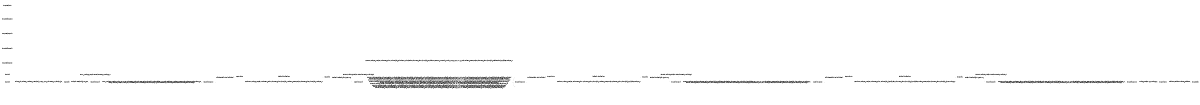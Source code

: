 digraph IKE_RESPONDER{
rankdir = LR;
size = "8,5"
node [shape = circle, label="ike_responder_idle"] ike_responder_idle;
node [shape = circle, label="ike_responder_idle"] ike_responder_failed;
node [shape = circle, label="ike_responder_sa_init"] ike_responder_sa_init;
node [shape = circle, label="ike_responder_sa_init_request_wait"] ike_responder_sa_init_request_wait;
node [shape = circle, label="ike_responder_sa_init_response_sent"] ike_responder_sa_init_response_sent;
node [shape = circle, label="ike_responder_sa_init_done"] ike_responder_sa_init_done;
node [shape = circle, label="ike_responder_auth_1"] ike_responder_auth_1;
node [shape = circle, label="ike_responder_auth_1_request_wait"] ike_responder_auth_1_request_wait;
node [shape = circle, label="ike_responder_auth_1_response_sent"] ike_responder_auth_1_response_sent;
node [shape = circle, label="ike_responder_auth_1_done"] ike_responder_auth_1_done;
node [shape = circle, label="ike_responder_auth_2"] ike_responder_auth_2;
node [shape = circle, label="ike_responder_auth_2_request_wait"] ike_responder_auth_2_request_wait;
node [shape = circle, label="ike_responder_auth_2_response_sent"] ike_responder_auth_2_response_sent;
node [shape = circle, label="ike_responder_auth_2_done"] ike_responder_auth_2_done;
node [shape = circle, label="ike_responder_auth_3"] ike_responder_auth_3;
node [shape = circle, label="ike_responder_auth_3_request_wait"] ike_responder_auth_3_request_wait;
node [shape = circle, label="ike_responder_auth_3_response_sent"] ike_responder_auth_3_response_sent;
node [shape = circle, label="ike_responder_auth_3_done"] ike_responder_auth_3_done;
node [shape = circle, label="ike_responder_keepalive"] ike_responder_keepalive;
node [shape = circle, label="ike_responder_keepalive_request_sent"] ike_responder_keepalive_request_sent;
node [shape = circle, label="ike_responder_keepalive_response_wait"] ike_responder_keepalive_response_wait;
node [shape = circle, label="ike_responder_keepalive_request_wait"] ike_responder_keepalive_request_wait;
node [shape = circle, label="ike_responder_keepalive_response_sent"] ike_responder_keepalive_response_sent;
node [shape = circle, label="ike_responder_keepalive_done"] ike_responder_keepalive_done;

//initial_state: ike_responder_idle
//state variables: internal_ike_udp{send_ike_initiator_packet, send_ike_responder_packet, null}<null>; internal_ike_sip{child_sa_established, null}<null>; ike_exchange_start{true, false}<false>; my_ike_retransmission_needed{true, false}<false>; role{requester, responder, null}<null>; dynamic_update_enabled{true, false}<false>; ike_sa_established{true, false}<false>; child_sa_established{true, false}<false>; my_last_sent_ike_msg{ike_sa_init, ike_auth_1, ike_auth_2, ike_auth_3, ike_keepalive, null}<null>; my_last_rcvd_ike_msg{ike_sa_init, ike_auth_1, ike_auth_2, ike_auth_3, ike_keepalive, null}<null>; my_last_sent_payload{configuration, certificate_and_authentication_and_eap-request-aka-challenge, authentication_eap-request-aka-challenge, eap-request-aka-challenge, eap-success, authentication, configuration_and_authentication, null}<null>; my_last_rcvd_payload{configuration, configuration_and_certreq, eap-response-aka-challenge, authentication, null}<null>; received_certreq{true, false}<false>; sent_certificate{true, false}<false>; sent_auth{true, false}<false>; sent_eap_success{true, false}<false>;
//number variables: my_imid{0, 8}<0, ((my_imid+1) mod 8)>; my_rmid{0, 8}<0, ((my_rmid+1) mod 8)>; rnum{0, 3}<0, rnum+1>; iip{0, 5}<0, rcvd_src_addr>;
//define: check_other_rmid := (other_rmid=my_rmid); check_other_imid := (other_imid=((my_imid+1) mod 8)); check_retransmission := (other_imid=my_imid); check_trials := rnum>1;

// IKE_SA_INIT
ike_responder_idle -> ike_responder_sa_init [label = "internal_udp_ike=ready / internal_ike_udp=null, internal_ike_sip=null, ike_exchange_start=true, my_imid=0, my_rmid=0, my_last_sent_ike_msg=null, my_last_sent_payload=null"]
ike_responder_sa_init -> ike_responder_sa_init_request_wait [label = "ike_exchange_start / ike_exchange_start=false, role=responder"]
ike_responder_sa_init_request_wait -> ike_responder_sa_init_response_sent [label = "other_imid=0 & internal_udp_ike=rcvd_ike_packet & rcvd_src_addr!=ue_uip & eip=ue_eip & other_last_sent_ike_msg=ike_sa_init / my_last_rcvd_ike_msg=ike_sa_init, my_last_rcvd_payload=null, dynamic_update_enabled=true, iip=rcvd_src_addr, ike_sa_established=true, internal_ike_udp=send_ike_responder_packet, my_last_sent_ike_msg=ike_sa_init, internal_udp_ike=null"]
ike_responder_sa_init_request_wait -> ike_responder_sa_init_response_sent [label = "other_imid=0 & internal_udp_ike=rcvd_ike_packet & rcvd_src_addr=ue_uip & other_last_sent_ike_msg=ike_sa_init / my_last_rcvd_ike_msg=ike_sa_init, my_last_rcvd_payload=null, iip=rcvd_src_addr, ike_sa_established=true, internal_ike_udp=send_ike_responder_packet, my_last_sent_ike_msg=ike_sa_init, internal_udp_ike=null"]
ike_responder_sa_init_request_wait -> ike_responder_sa_init_request_wait [label = "other_imid!=0 & internal_udp_ike=rcvd_ike_packet / other_ike_retransmission_needed=true, internal_udp_ike=null"]
ike_responder_sa_init_response_sent -> ike_responder_sa_init_done [label = "internal_udp_ike=sent_ike_packet / role=null, internal_udp_ike=null"]

// IKE AUTH 1
ike_responder_sa_init_done -> ike_responder_auth_1 [label = "!ike_exchange_start / ike_exchange_start=true"]
ike_responder_auth_1 -> ike_responder_auth_1_request_wait [label = "ike_exchange_start / ike_exchange_start=false, role=responder, rnum=0"]
ike_responder_auth_1_request_wait -> ike_responder_sa_init_response_sent [label = "check_retransmission & internal_udp_ike=rcvd_ike_packet & other_last_sent_ike_msg=ike_sa_init / my_last_rcvd_ike_msg=ike_sa_init, my_last_rcvd_payload=null, internal_ike_udp=send_ike_responder_packet, my_last_sent_ike_msg=ike_sa_init, my_last_sent_payload=null, internal_udp_ike=null"]
// dynamic update enabled + cfgrequest/certreq -> cert/auth/eap-request-aka-challenge
ike_responder_auth_1_request_wait -> ike_responder_auth_1_response_sent [label = "check_other_imid & internal_udp_ike=rcvd_ike_packet & other_last_sent_ike_msg=ike_auth_1 & other_last_sent_payload=configuration_and_certreq & dynamic_update_enabled / my_last_rcvd_ike_msg=ike_auth_1, my_last_rcvd_payload=configuration_and_certreq, received_certreq=true, sent_certificate=true, sent_auth=true, my_imid=((my_imid+1) mod 8), iip=rcvd_src_addr, internal_ike_udp=send_ike_responder_packet, my_last_sent_ike_msg=ike_auth_1, my_last_sent_payload=certificate_authentication_eap-request-aka-challenge, internal_udp_ike=null"]
// dynamic update enabled + cfgrequest/certreq -> auth/eap-request-aka-challenge
ike_responder_auth_1_request_wait -> ike_responder_auth_1_response_sent [label = "check_other_imid & internal_udp_ike=rcvd_ike_packet & other_last_sent_ike_msg=ike_auth_1 & other_last_sent_payload=configuration_and_certreq & dynamic_update_enabled / my_last_rcvd_ike_msg=ike_auth_1, my_last_rcvd_payload=configuration_and_certreq, received_certreq=true, sent_certificate=false, sent_auth=true, my_imid=((my_imid+1) mod 8), iip=rcvd_src_addr, internal_ike_udp=send_ike_responder_packet, my_last_sent_ike_msg=ike_auth_1, my_last_sent_payload=authentication_eap-request-aka-challenge, internal_udp_ike=null"]
// dynamic update enabled + cfgrequest/certreq -> eap-request-aka-challenge
ike_responder_auth_1_request_wait -> ike_responder_auth_1_response_sent [label = "check_other_imid & internal_udp_ike=rcvd_ike_packet & other_last_sent_ike_msg=ike_auth_1 & other_last_sent_payload=configuration_and_certreq & dynamic_update_enabled / my_last_rcvd_ike_msg=ike_auth_1, my_last_rcvd_payload=configuration_and_certreq, received_certreq=true, sent_certificate=false, sent_auth=false, my_imid=((my_imid+1) mod 8), iip=rcvd_src_addr, internal_ike_udp=send_ike_responder_packet, my_last_sent_ike_msg=ike_auth_1, my_last_sent_payload=eap-request-aka-challenge, internal_udp_ike=null"]
// !dynamic update enabled + cfgrequest/certreq -> cert/auth/eap-request-aka-challenge
ike_responder_auth_1_request_wait -> ike_responder_auth_1_response_sent [label = "check_other_imid & internal_udp_ike=rcvd_ike_packet & other_last_sent_ike_msg=ike_auth_1 & other_last_sent_payload=configuration_and_certreq & !dynamic_update_enabled / my_last_rcvd_ike_msg=ike_auth_1, my_last_rcvd_payload=configuration_and_certreq, received_certreq=true, sent_certificate=true, sent_auth=true, my_imid=((my_imid+1) mod 8), internal_ike_udp=send_ike_responder_packet, my_last_sent_ike_msg=ike_auth_1, my_last_sent_payload=certificate_authentication_eap-request-aka-challenge, internal_udp_ike=null"]
// !dynamic update enabled + cfgrequest/certreq -> auth/eap-request-aka-challenge
ike_responder_auth_1_request_wait -> ike_responder_auth_1_response_sent [label = "check_other_imid & internal_udp_ike=rcvd_ike_packet & other_last_sent_ike_msg=ike_auth_1 & other_last_sent_payload=configuration_and_certreq & !dynamic_update_enabled / my_last_rcvd_ike_msg=ike_auth_1, my_last_rcvd_payload=configuration_and_certreq, received_certreq=true, sent_certificate=false, sent_auth=false, my_imid=((my_imid+1) mod 8), internal_ike_udp=send_ike_responder_packet, my_last_sent_ike_msg=ike_auth_1, my_last_sent_payload=authentication_eap-request-aka-challenge, internal_udp_ike=null"]
// !dynamic update enabled + cfgrequest/certreq -> eap-request-aka-challenge
ike_responder_auth_1_request_wait -> ike_responder_auth_1_response_sent [label = "check_other_imid & internal_udp_ike=rcvd_ike_packet & other_last_sent_ike_msg=ike_auth_1 & other_last_sent_payload=configuration_and_certreq & !dynamic_update_enabled / my_last_rcvd_ike_msg=ike_auth_1, my_last_rcvd_payload=configuration_and_certreq, my_imid=((my_imid+1) mod 8), internal_ike_udp=send_ike_responder_packet, my_last_sent_ike_msg=ike_auth_1, my_last_sent_payload=eap-request-aka-challenge, internal_udp_ike=null"]
// dynamic update enabled + cfgrequest -> auth/eap-request-aka-challenge
ike_responder_auth_1_request_wait -> ike_responder_auth_1_response_sent [label = "check_other_imid & internal_udp_ike=rcvd_ike_packet & other_last_sent_ike_msg=ike_auth_1 & other_last_sent_payload=configuration & dynamic_update_enabled / my_last_rcvd_ike_msg=ike_auth_1, my_last_rcvd_payload=configuration, received_certreq=false, sent_certificate=false, sent_auth=true, my_imid=((my_imid+1) mod 8), iip=rcvd_src_addr, internal_ike_udp=send_ike_responder_packet, my_last_sent_ike_msg=ike_auth_1, my_last_sent_payload=authentication_eap-request-aka-challenge, internal_udp_ike=null"]
// dynamic update enabled + cfgrequest -> eap-request-aka-challenge
ike_responder_auth_1_request_wait -> ike_responder_auth_1_response_sent [label = "check_other_imid & internal_udp_ike=rcvd_ike_packet & other_last_sent_ike_msg=ike_auth_1 & other_last_sent_payload=configuration & dynamic_update_enabled / my_last_rcvd_ike_msg=ike_auth_1, my_last_rcvd_payload=configuration, received_certreq=false, sent_certificate=false, sent_auth=false, my_imid=((my_imid+1) mod 8), iip=rcvd_src_addr, internal_ike_udp=send_ike_responder_packet, my_last_sent_ike_msg=ike_auth_1, my_last_sent_payload=eap-request-aka-challenge, internal_udp_ike=null"]
// !dynamic update enabled + cfgrequest -> auth/eap-request-aka-challenge
ike_responder_auth_1_request_wait -> ike_responder_auth_1_response_sent [label = "check_other_imid & internal_udp_ike=rcvd_ike_packet & other_last_sent_ike_msg=ike_auth_1 & other_last_sent_payload=configuration & !dynamic_update_enabled / my_last_rcvd_ike_msg=ike_auth_1, my_last_rcvd_payload=configuration, received_certreq=false, sent_certificate=false, sent_auth=true, my_imid=((my_imid+1) mod 8), internal_ike_udp=send_ike_responder_packet, my_last_sent_ike_msg=ike_auth_1, my_last_sent_payload=authentication_eap-request-aka-challenge, internal_udp_ike=null"]
// !dynamic update enabled + cfgrequest -> eap-request-aka-challenge
ike_responder_auth_1_request_wait -> ike_responder_auth_1_response_sent [label = "check_other_imid & internal_udp_ike=rcvd_ike_packet & other_last_sent_ike_msg=ike_auth_1 & other_last_sent_payload=configuration & !dynamic_update_enabled / my_last_rcvd_ike_msg=ike_auth_1, my_last_rcvd_payload=configuration, received_certreq=false, sent_certificate=false, sent_auth=false, my_imid=((my_imid+1) mod 8), internal_ike_udp=send_ike_responder_packet, my_last_sent_ike_msg=ike_auth_1, my_last_sent_payload=eap-request-aka-challenge, internal_udp_ike=null"]
ike_responder_auth_1_request_wait -> ike_responder_auth_1_request_wait [label = "!check_other_imid & internal_udp_ike=rcvd_ike_packet / other_ike_retransmission_needed=true, internal_udp_ike=null"]
ike_responder_auth_1_response_sent -> ike_responder_auth_1_done [label = "internal_udp_ike=sent_ike_packet / role=null, internal_udp_ike=null"]

// IKE AUTH 2
ike_responder_auth_1_done -> ike_responder_auth_2 [label = "!ike_exchange_start / ike_exchange_start=true"]
ike_responder_auth_2 -> ike_responder_auth_2_request_wait [label = "ike_exchange_start / ike_exchange_start=false, role=responder, rnum=0"]
ike_responder_auth_2_request_wait -> ike_responder_auth_1_response_sent [label = "check_retransmission & internal_udp_ike=rcvd_ike_packet & other_last_sent_ike_msg=ike_auth_1 / my_last_rcvd_ike_msg=ike_auth_1, my_last_rcvd_payload=null, internal_ike_udp=send_ike_responder_packet, my_last_sent_ike_msg=ike_auth_1, my_last_sent_payload=eap-request-aka-challenge, internal_udp_ike=null"]
ike_responder_auth_2_request_wait -> ike_responder_auth_2_response_sent [label = "check_other_imid & internal_udp_ike=rcvd_ike_packet & other_last_sent_ike_msg=ike_auth_2 & other_last_sent_payload=eap-response-aka-challenge & dynamic_update_enabled / my_last_rcvd_ike_msg=ike_auth_2, my_last_rcvd_payload=eap-response-aka-challenge, my_imid=((my_imid+1) mod 8), iip=rcvd_src_addr, internal_ike_udp=send_ike_responder_packet, my_last_sent_ike_msg=ike_auth_2, my_last_sent_payload=eap-success, sent_eap_success=true, internal_udp_ike=null"]
ike_responder_auth_2_request_wait -> ike_responder_auth_2_response_sent [label = "check_other_imid & internal_udp_ike=rcvd_ike_packet & other_last_sent_ike_msg=ike_auth_2 & other_last_sent_payload=eap-response-aka-challenge & !dynamic_update_enabled / my_last_rcvd_ike_msg=ike_auth_2, my_last_rcvd_payload=eap-response-aka-challenge, my_imid=((my_imid+1) mod 8), internal_ike_udp=send_ike_responder_packet, my_last_sent_ike_msg=ike_auth_2, my_last_sent_payload=eap-success, sent_eap_success=true, internal_udp_ike=null"]
ike_responder_auth_2_request_wait -> ike_responder_auth_2_request_wait [label = "!check_other_imid & internal_udp_ike=rcvd_ike_packet / other_ike_retransmission_needed=true, internal_udp_ike=null"]
ike_responder_auth_2_response_sent -> ike_responder_auth_2_done [label = "internal_udp_ike=sent_ike_packet / role=null, internal_udp_ike=null"]

// IKE AUTH 3
ike_responder_auth_2_done -> ike_responder_auth_3 [label = "!ike_exchange_start / ike_exchange_start=true"]
ike_responder_auth_3 -> ike_responder_auth_3_request_wait [label = "ike_exchange_start / ike_exchange_start=false, role=responder, rnum=0"]
ike_responder_auth_3_request_wait -> ike_responder_auth_2_response_sent [label = "check_retransmission & internal_udp_ike=rcvd_ike_packet & other_last_sent_ike_msg=ike_auth_2 & other_last_sent_payload=eap-response-aka-challenge / my_last_rcvd_ike_msg=ike_auth_2, my_last_rcvd_payload=eap-response-aka-challenge, internal_ike_udp=send_ike_responder_packet, my_last_sent_ike_msg=ike_auth_2, my_last_sent_payload=eap-success, internal_udp_ike=null"]
ike_responder_auth_3_request_wait -> ike_responder_auth_3_response_sent [label = "check_other_imid & internal_udp_ike=rcvd_ike_packet & other_last_sent_ike_msg=ike_auth_3 & other_last_sent_payload=authentication & dynamic_update_enabled / my_last_rcvd_ike_msg=ike_auth_3, my_last_rcvd_payload=authentication, my_imid=((my_imid+1) mod 8), iip=rcvd_src_addr, child_sa_established=true, internal_ike_udp=send_ike_responder_packet, my_last_sent_ike_msg=ike_auth_3, my_last_sent_payload=configuration_and_authentication, internal_udp_ike=null"]
ike_responder_auth_3_request_wait -> ike_responder_auth_3_response_sent [label = "check_other_imid & internal_udp_ike=rcvd_ike_packet & other_last_sent_ike_msg=ike_auth_3 & other_last_sent_payload=authentication & !dynamic_update_enabled / my_last_rcvd_ike_msg=ike_auth_3, my_last_rcvd_payload=authentication, my_imid=((my_imid+1) mod 8), child_sa_established=true, internal_ike_udp=send_ike_responder_packet, my_last_sent_ike_msg=ike_auth_3, my_last_sent_payload=configuration_and_authentication, internal_udp_ike=null"]
ike_responder_auth_3_request_wait -> ike_responder_auth_3_request_wait [label = "!check_other_imid & internal_udp_ike=rcvd_ike_packet / other_ike_retransmission_needed=true, internal_udp_ike=null"]
ike_responder_auth_3_response_sent -> ike_responder_auth_3_done [label = "internal_udp_ike=sent_ike_packet / role=null, internal_udp_ike=null"]

// IKE Keepalive
ike_responder_auth_3_done -> ike_responder_keepalive [label = "ike_sa_established & child_sa_established / internal_ike_sip=child_sa_established"]
//ike_responder_keepalive_done -> ike_responder_keepalive [label = "!ike_exchange_start / ike_exchange_start=true"]
//ike_responder_keepalive -> ike_responder_keepalive_request_wait [label = "ike_exchange_start / ike_exchange_start=false, role=responder, rnum=0"]
//ike_responder_keepalive_request_wait -> ike_responder_auth_3_response_sent [label = "check_retransmission & internal_udp_ike=rcvd_ike_packet & other_last_sent_ike_msg=ike_auth_3 & other_last_sent_payload=authentication / my_last_rcvd_ike_msg=ike_auth_3, my_last_rcvd_payload=authentication, internal_ike_udp=send_ike_responder_packet, my_last_sent_ike_msg=ike_auth_3, my_last_sent_payload=authentication, internal_udp_ike=null"]
//ike_responder_keepalive_request_wait -> ike_responder_keepalive_response_sent [label = "check_retransmission & internal_udp_ike=rcvd_ike_packet & other_last_sent_ike_msg=ike_keepalive / my_last_rcvd_ike_msg=ike_keepalive, my_last_rcvd_payload=null, internal_ike_udp=send_ike_responder_packet, my_last_sent_ike_msg=ike_keepalive, my_last_sent_payload=null, internal_udp_ike=null"]
//ike_responder_keepalive_request_wait -> ike_responder_keepalive_response_sent [label = "check_other_imid & internal_udp_ike=rcvd_ike_packet & other_last_sent_ike_msg=ike_keepalive & dynamic_update_enabled / my_last_rcvd_ike_msg=ike_keepalive, my_last_rcvd_payload=null, my_imid=((my_imid+1) mod 8), iip=rcvd_src_addr, internal_ike_udp=send_ike_responder_packet, my_last_sent_ike_msg=ike_keepalive, my_last_sent_payload=null, internal_udp_ike=null"]
//ike_responder_keepalive_request_wait -> ike_responder_keepalive_response_sent [label = "check_other_imid & internal_udp_ike=rcvd_ike_packet & other_last_sent_ike_msg=ike_keepalive & !dynamic_update_enabled / my_last_rcvd_ike_msg=ike_keepalive, my_last_rcvd_payload=null, my_imid=((my_imid+1) mod 8), internal_ike_udp=send_ike_responder_packet, my_last_sent_ike_msg=ike_keepalive, my_last_sent_payload=null, internal_udp_ike=null"]
//ike_responder_keepalive_request_wait -> ike_responder_keepalive_request_wait [label = "!check_other_imid & internal_udp_ike=rcvd_ike_packet / other_ike_retransmission_needed=true, internal_udp_ike=null"]
//ike_responder_keepalive_response_sent -> ike_responder_keepalive_done [label = "internal_udp_ike=sent_ike_packet / role=null, internal_udp_ike=null"]
//
//ike_responder_keepalive -> ike_responder_keepalive_request_sent [label = "ike_exchange_start / internal_ike_udp=send_ike_responder_packet, my_last_sent_ike_msg=ike_keepalive, my_last_sent_payload=null, ike_exchange_start=false, role=requester, rnum=0"]
//ike_responder_keepalive_request_sent -> ike_responder_keepalive_response_wait [label = "internal_udp_ike=sent_ike_packet / internal_udp_ike=null"]
//ike_responder_keepalive_response_wait -> ike_responder_keepalive_request_sent [label = "my_ike_retransmission_needed & check_trials / internal_ike_udp=send_ike_responder_packet, my_last_sent_ike_msg=ike_keepalive, my_last_sent_payload=null, my_ike_retransmission_needed=false, rnum=rnum+1"]
//ike_responder_keepalive_response_wait -> ike_responder_failed [label = "my_ike_retransmission_needed & !check_trials / my_ike_retransmission_needed=false"]
//ike_responder_keepalive_response_wait -> ike_responder_keepalive_response_wait [label = "!check_other_rmid & internal_udp_ike=rcvd_ike_packet / my_ike_retransmission_needed=true, internal_udp_ike=null"]
//ike_responder_keepalive_response_wait -> ike_responder_keepalive_done [label = "check_other_rmid & internal_udp_ike=rcvd_ike_packet & other_last_sent_ike_msg=ike_keepalive / my_last_rcvd_ike_msg=ike_keepalive, my_last_rcvd_payload=null, role=null, my_rmid=((my_rmid+1) mod 8), internal_udp_ike=null"]

}
